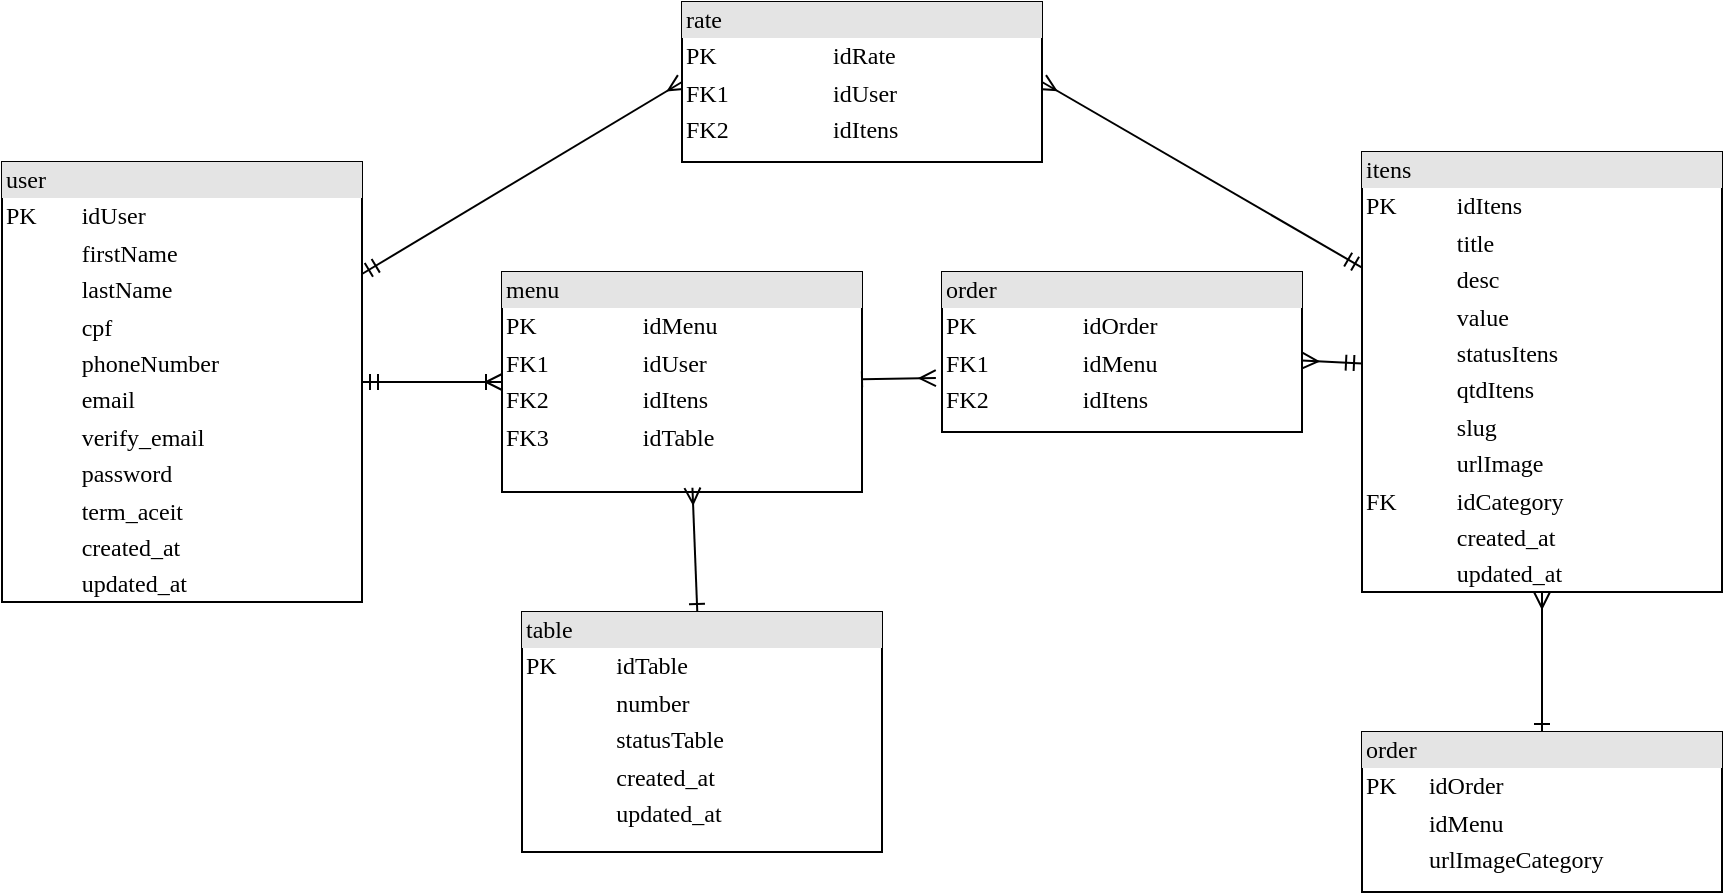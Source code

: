 <mxfile version="23.1.5" type="device">
  <diagram name="Page-1" id="2ca16b54-16f6-2749-3443-fa8db7711227">
    <mxGraphModel dx="1434" dy="767" grid="1" gridSize="10" guides="1" tooltips="1" connect="1" arrows="1" fold="1" page="1" pageScale="1" pageWidth="1100" pageHeight="850" background="none" math="0" shadow="0">
      <root>
        <mxCell id="0" />
        <mxCell id="1" parent="0" />
        <mxCell id="2ed32ef02a7f4228-2" value="&lt;div style=&quot;box-sizing: border-box ; width: 100% ; background: #e4e4e4 ; padding: 2px&quot;&gt;menu&lt;/div&gt;&lt;table style=&quot;width: 100% ; font-size: 1em&quot; cellpadding=&quot;2&quot; cellspacing=&quot;0&quot;&gt;&lt;tbody&gt;&lt;tr&gt;&lt;td&gt;PK&lt;/td&gt;&lt;td&gt;idMenu&lt;/td&gt;&lt;/tr&gt;&lt;tr&gt;&lt;td&gt;FK1&lt;/td&gt;&lt;td&gt;idUser&lt;/td&gt;&lt;/tr&gt;&lt;tr&gt;&lt;td&gt;FK2&lt;/td&gt;&lt;td&gt;idItens&lt;/td&gt;&lt;/tr&gt;&lt;tr&gt;&lt;td&gt;FK3&lt;/td&gt;&lt;td&gt;idTable&lt;/td&gt;&lt;/tr&gt;&lt;/tbody&gt;&lt;/table&gt;" style="verticalAlign=top;align=left;overflow=fill;html=1;rounded=0;shadow=0;comic=0;labelBackgroundColor=none;strokeWidth=1;fontFamily=Verdana;fontSize=12" parent="1" vertex="1">
          <mxGeometry x="440" y="320" width="180" height="110" as="geometry" />
        </mxCell>
        <mxCell id="uJF9DXV3tMkj8tJYez91-3" style="rounded=0;orthogonalLoop=1;jettySize=auto;html=1;startArrow=ERmandOne;startFill=0;endArrow=ERmany;endFill=0;" parent="1" source="2ed32ef02a7f4228-6" target="uJF9DXV3tMkj8tJYez91-1" edge="1">
          <mxGeometry relative="1" as="geometry" />
        </mxCell>
        <mxCell id="D0WQDYbdq281YDqbdCDc-5" style="rounded=0;orthogonalLoop=1;jettySize=auto;html=1;entryX=1;entryY=0.5;entryDx=0;entryDy=0;startArrow=ERmandOne;startFill=0;endArrow=ERmany;endFill=0;" edge="1" parent="1" source="2ed32ef02a7f4228-6" target="D0WQDYbdq281YDqbdCDc-3">
          <mxGeometry relative="1" as="geometry" />
        </mxCell>
        <mxCell id="2ed32ef02a7f4228-6" value="&lt;div style=&quot;box-sizing: border-box ; width: 100% ; background: #e4e4e4 ; padding: 2px&quot;&gt;itens&lt;/div&gt;&lt;table style=&quot;width: 100% ; font-size: 1em&quot; cellpadding=&quot;2&quot; cellspacing=&quot;0&quot;&gt;&lt;tbody&gt;&lt;tr&gt;&lt;td&gt;PK&lt;/td&gt;&lt;td&gt;idItens&lt;/td&gt;&lt;/tr&gt;&lt;tr&gt;&lt;td&gt;&lt;br&gt;&lt;/td&gt;&lt;td&gt;title&lt;/td&gt;&lt;/tr&gt;&lt;tr&gt;&lt;td&gt;&lt;/td&gt;&lt;td&gt;desc&lt;/td&gt;&lt;/tr&gt;&lt;tr&gt;&lt;td&gt;&lt;br&gt;&lt;/td&gt;&lt;td&gt;value&lt;/td&gt;&lt;/tr&gt;&lt;tr&gt;&lt;td&gt;&lt;br&gt;&lt;/td&gt;&lt;td&gt;statusItens&lt;br&gt;&lt;/td&gt;&lt;/tr&gt;&lt;tr&gt;&lt;td&gt;&lt;br&gt;&lt;/td&gt;&lt;td&gt;qtdItens&lt;br&gt;&lt;/td&gt;&lt;/tr&gt;&lt;tr&gt;&lt;td&gt;&lt;br&gt;&lt;/td&gt;&lt;td&gt;slug&lt;/td&gt;&lt;/tr&gt;&lt;tr&gt;&lt;td&gt;&lt;br&gt;&lt;/td&gt;&lt;td&gt;urlImage&lt;br&gt;&lt;/td&gt;&lt;/tr&gt;&lt;tr&gt;&lt;td&gt;FK&lt;/td&gt;&lt;td&gt;idCategory&lt;/td&gt;&lt;/tr&gt;&lt;tr&gt;&lt;td&gt;&lt;br&gt;&lt;/td&gt;&lt;td&gt;created_at&lt;br&gt;&lt;/td&gt;&lt;/tr&gt;&lt;tr&gt;&lt;td&gt;&lt;br&gt;&lt;/td&gt;&lt;td&gt;updated_at&lt;br&gt;&lt;/td&gt;&lt;/tr&gt;&lt;/tbody&gt;&lt;/table&gt;" style="verticalAlign=top;align=left;overflow=fill;html=1;rounded=0;shadow=0;comic=0;labelBackgroundColor=none;strokeWidth=1;fontFamily=Verdana;fontSize=12" parent="1" vertex="1">
          <mxGeometry x="870" y="260" width="180" height="220" as="geometry" />
        </mxCell>
        <mxCell id="-CD9vFSKPEq9sVl5ZCvZ-1" style="rounded=0;orthogonalLoop=1;jettySize=auto;html=1;entryX=0;entryY=0.5;entryDx=0;entryDy=0;endArrow=ERoneToMany;endFill=0;startArrow=ERmandOne;startFill=0;" parent="1" source="2ed32ef02a7f4228-12" target="2ed32ef02a7f4228-2" edge="1">
          <mxGeometry relative="1" as="geometry" />
        </mxCell>
        <mxCell id="D0WQDYbdq281YDqbdCDc-4" style="rounded=0;orthogonalLoop=1;jettySize=auto;html=1;entryX=0;entryY=0.5;entryDx=0;entryDy=0;startArrow=ERmandOne;startFill=0;endArrow=ERmany;endFill=0;" edge="1" parent="1" source="2ed32ef02a7f4228-12" target="D0WQDYbdq281YDqbdCDc-3">
          <mxGeometry relative="1" as="geometry" />
        </mxCell>
        <mxCell id="2ed32ef02a7f4228-12" value="&lt;div style=&quot;box-sizing: border-box ; width: 100% ; background: #e4e4e4 ; padding: 2px&quot;&gt;user&lt;/div&gt;&lt;table style=&quot;width: 100% ; font-size: 1em&quot; cellpadding=&quot;2&quot; cellspacing=&quot;0&quot;&gt;&lt;tbody&gt;&lt;tr&gt;&lt;td&gt;PK&lt;/td&gt;&lt;td&gt;idUser&lt;/td&gt;&lt;/tr&gt;&lt;tr&gt;&lt;td&gt;&lt;br&gt;&lt;/td&gt;&lt;td&gt;firstName&lt;/td&gt;&lt;/tr&gt;&lt;tr&gt;&lt;td&gt;&lt;/td&gt;&lt;td&gt;lastName&lt;br&gt;&lt;/td&gt;&lt;/tr&gt;&lt;tr&gt;&lt;td&gt;&lt;br&gt;&lt;/td&gt;&lt;td&gt;cpf&lt;br&gt;&lt;/td&gt;&lt;/tr&gt;&lt;tr&gt;&lt;td&gt;&lt;br&gt;&lt;/td&gt;&lt;td&gt;phoneNumber&lt;br&gt;&lt;/td&gt;&lt;/tr&gt;&lt;tr&gt;&lt;td&gt;&lt;br&gt;&lt;/td&gt;&lt;td&gt;email&lt;br&gt;&lt;/td&gt;&lt;/tr&gt;&lt;tr&gt;&lt;td&gt;&lt;br&gt;&lt;/td&gt;&lt;td&gt;verify_email&lt;br&gt;&lt;/td&gt;&lt;/tr&gt;&lt;tr&gt;&lt;td&gt;&lt;br&gt;&lt;/td&gt;&lt;td&gt;password&lt;br&gt;&lt;/td&gt;&lt;/tr&gt;&lt;tr&gt;&lt;td&gt;&lt;br&gt;&lt;/td&gt;&lt;td&gt;term_aceit&lt;br&gt;&lt;/td&gt;&lt;/tr&gt;&lt;tr&gt;&lt;td&gt;&lt;br&gt;&lt;/td&gt;&lt;td&gt;created_at&lt;br&gt;&lt;/td&gt;&lt;/tr&gt;&lt;tr&gt;&lt;td&gt;&lt;br&gt;&lt;/td&gt;&lt;td&gt;updated_at&lt;/td&gt;&lt;/tr&gt;&lt;tr&gt;&lt;td&gt;&lt;br&gt;&lt;/td&gt;&lt;td&gt;&lt;br&gt;&lt;/td&gt;&lt;/tr&gt;&lt;tr&gt;&lt;td&gt;&lt;br&gt;&lt;/td&gt;&lt;td&gt;&lt;br&gt;&lt;/td&gt;&lt;/tr&gt;&lt;tr&gt;&lt;td&gt;&lt;br&gt;&lt;/td&gt;&lt;td&gt;&lt;br&gt;&lt;/td&gt;&lt;/tr&gt;&lt;tr&gt;&lt;td&gt;&lt;br&gt;&lt;/td&gt;&lt;td&gt;&lt;br&gt;&lt;/td&gt;&lt;/tr&gt;&lt;tr&gt;&lt;td&gt;&lt;br&gt;&lt;/td&gt;&lt;td&gt;&lt;br&gt;&lt;/td&gt;&lt;/tr&gt;&lt;tr&gt;&lt;td&gt;&lt;br&gt;&lt;/td&gt;&lt;td&gt;&lt;br&gt;&lt;/td&gt;&lt;/tr&gt;&lt;tr&gt;&lt;td&gt;&lt;br&gt;&lt;/td&gt;&lt;td&gt;&lt;br&gt;&lt;/td&gt;&lt;/tr&gt;&lt;tr&gt;&lt;td&gt;&lt;br&gt;&lt;/td&gt;&lt;td&gt;&lt;br&gt;&lt;/td&gt;&lt;/tr&gt;&lt;tr&gt;&lt;td&gt;&lt;br&gt;&lt;/td&gt;&lt;td&gt;&lt;br&gt;&lt;/td&gt;&lt;/tr&gt;&lt;/tbody&gt;&lt;/table&gt;" style="verticalAlign=top;align=left;overflow=fill;html=1;rounded=0;shadow=0;comic=0;labelBackgroundColor=none;strokeWidth=1;fontFamily=Verdana;fontSize=12" parent="1" vertex="1">
          <mxGeometry x="190" y="265" width="180" height="220" as="geometry" />
        </mxCell>
        <mxCell id="-CD9vFSKPEq9sVl5ZCvZ-3" value="&lt;div style=&quot;box-sizing: border-box ; width: 100% ; background: #e4e4e4 ; padding: 2px&quot;&gt;table&lt;/div&gt;&lt;table style=&quot;width: 100% ; font-size: 1em&quot; cellpadding=&quot;2&quot; cellspacing=&quot;0&quot;&gt;&lt;tbody&gt;&lt;tr&gt;&lt;td&gt;PK&lt;/td&gt;&lt;td&gt;idTable&lt;/td&gt;&lt;/tr&gt;&lt;tr&gt;&lt;td&gt;&lt;br&gt;&lt;/td&gt;&lt;td&gt;number&lt;/td&gt;&lt;/tr&gt;&lt;tr&gt;&lt;td&gt;&lt;br&gt;&lt;/td&gt;&lt;td&gt;statusTable&lt;/td&gt;&lt;/tr&gt;&lt;tr&gt;&lt;td&gt;&lt;br&gt;&lt;/td&gt;&lt;td&gt;created_at&lt;/td&gt;&lt;/tr&gt;&lt;tr&gt;&lt;td&gt;&lt;br&gt;&lt;/td&gt;&lt;td&gt;updated_at&lt;/td&gt;&lt;/tr&gt;&lt;/tbody&gt;&lt;/table&gt;" style="verticalAlign=top;align=left;overflow=fill;html=1;rounded=0;shadow=0;comic=0;labelBackgroundColor=none;strokeWidth=1;fontFamily=Verdana;fontSize=12" parent="1" vertex="1">
          <mxGeometry x="450" y="490" width="180" height="120" as="geometry" />
        </mxCell>
        <mxCell id="-CD9vFSKPEq9sVl5ZCvZ-5" style="rounded=0;orthogonalLoop=1;jettySize=auto;html=1;entryX=0.529;entryY=0.981;entryDx=0;entryDy=0;entryPerimeter=0;elbow=vertical;endArrow=ERmany;endFill=0;startArrow=ERone;startFill=0;" parent="1" source="-CD9vFSKPEq9sVl5ZCvZ-3" target="2ed32ef02a7f4228-2" edge="1">
          <mxGeometry relative="1" as="geometry" />
        </mxCell>
        <mxCell id="uJF9DXV3tMkj8tJYez91-1" value="&lt;div style=&quot;box-sizing: border-box ; width: 100% ; background: #e4e4e4 ; padding: 2px&quot;&gt;order&lt;/div&gt;&lt;table style=&quot;width: 100% ; font-size: 1em&quot; cellpadding=&quot;2&quot; cellspacing=&quot;0&quot;&gt;&lt;tbody&gt;&lt;tr&gt;&lt;td&gt;PK&lt;/td&gt;&lt;td&gt;idOrder&lt;/td&gt;&lt;/tr&gt;&lt;tr&gt;&lt;td&gt;FK1&lt;/td&gt;&lt;td&gt;idMenu&lt;/td&gt;&lt;/tr&gt;&lt;tr&gt;&lt;td&gt;FK2&lt;/td&gt;&lt;td&gt;idItens&lt;/td&gt;&lt;/tr&gt;&lt;/tbody&gt;&lt;/table&gt;" style="verticalAlign=top;align=left;overflow=fill;html=1;rounded=0;shadow=0;comic=0;labelBackgroundColor=none;strokeWidth=1;fontFamily=Verdana;fontSize=12" parent="1" vertex="1">
          <mxGeometry x="660" y="320" width="180" height="80" as="geometry" />
        </mxCell>
        <mxCell id="uJF9DXV3tMkj8tJYez91-2" style="rounded=0;orthogonalLoop=1;jettySize=auto;html=1;entryX=-0.017;entryY=0.663;entryDx=0;entryDy=0;entryPerimeter=0;startArrow=baseDash;startFill=0;endArrow=ERmany;endFill=0;" parent="1" source="2ed32ef02a7f4228-2" target="uJF9DXV3tMkj8tJYez91-1" edge="1">
          <mxGeometry relative="1" as="geometry" />
        </mxCell>
        <mxCell id="D0WQDYbdq281YDqbdCDc-2" style="rounded=0;orthogonalLoop=1;jettySize=auto;html=1;entryX=0.5;entryY=1;entryDx=0;entryDy=0;startArrow=ERone;startFill=0;endArrow=ERmany;endFill=0;" edge="1" parent="1" source="D0WQDYbdq281YDqbdCDc-1" target="2ed32ef02a7f4228-6">
          <mxGeometry relative="1" as="geometry" />
        </mxCell>
        <mxCell id="D0WQDYbdq281YDqbdCDc-1" value="&lt;div style=&quot;box-sizing: border-box ; width: 100% ; background: #e4e4e4 ; padding: 2px&quot;&gt;order&lt;/div&gt;&lt;table style=&quot;width: 100% ; font-size: 1em&quot; cellpadding=&quot;2&quot; cellspacing=&quot;0&quot;&gt;&lt;tbody&gt;&lt;tr&gt;&lt;td&gt;PK&lt;/td&gt;&lt;td&gt;idOrder&lt;/td&gt;&lt;/tr&gt;&lt;tr&gt;&lt;td&gt;&lt;br&gt;&lt;/td&gt;&lt;td&gt;idMenu&lt;/td&gt;&lt;/tr&gt;&lt;tr&gt;&lt;td&gt;&lt;br&gt;&lt;/td&gt;&lt;td&gt;urlImageCategory&lt;/td&gt;&lt;/tr&gt;&lt;/tbody&gt;&lt;/table&gt;" style="verticalAlign=top;align=left;overflow=fill;html=1;rounded=0;shadow=0;comic=0;labelBackgroundColor=none;strokeWidth=1;fontFamily=Verdana;fontSize=12" vertex="1" parent="1">
          <mxGeometry x="870" y="550" width="180" height="80" as="geometry" />
        </mxCell>
        <mxCell id="D0WQDYbdq281YDqbdCDc-3" value="&lt;div style=&quot;box-sizing: border-box ; width: 100% ; background: #e4e4e4 ; padding: 2px&quot;&gt;rate&lt;/div&gt;&lt;table style=&quot;width: 100% ; font-size: 1em&quot; cellpadding=&quot;2&quot; cellspacing=&quot;0&quot;&gt;&lt;tbody&gt;&lt;tr&gt;&lt;td&gt;PK&lt;/td&gt;&lt;td&gt;idRate&lt;/td&gt;&lt;/tr&gt;&lt;tr&gt;&lt;td&gt;FK1&lt;/td&gt;&lt;td&gt;idUser&lt;/td&gt;&lt;/tr&gt;&lt;tr&gt;&lt;td&gt;FK2&lt;/td&gt;&lt;td&gt;idItens&lt;/td&gt;&lt;/tr&gt;&lt;/tbody&gt;&lt;/table&gt;" style="verticalAlign=top;align=left;overflow=fill;html=1;rounded=0;shadow=0;comic=0;labelBackgroundColor=none;strokeWidth=1;fontFamily=Verdana;fontSize=12" vertex="1" parent="1">
          <mxGeometry x="530" y="185" width="180" height="80" as="geometry" />
        </mxCell>
      </root>
    </mxGraphModel>
  </diagram>
</mxfile>
